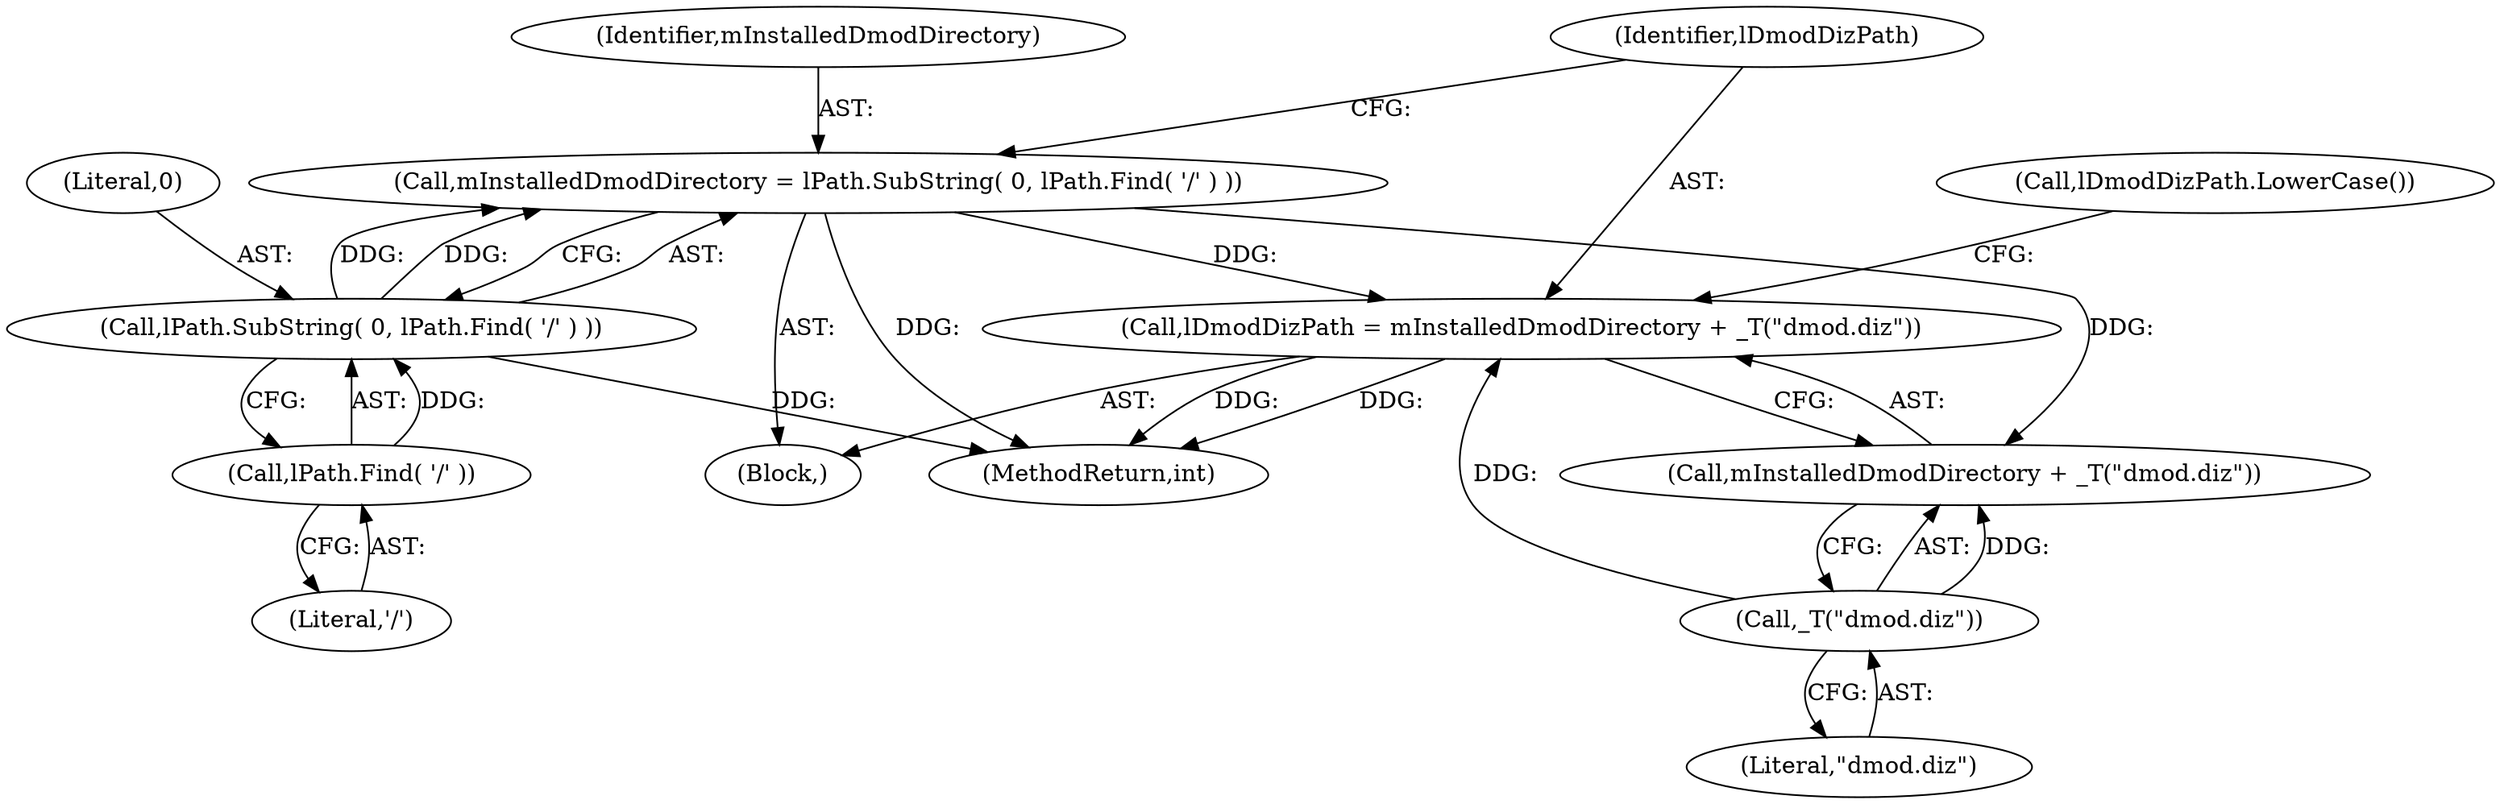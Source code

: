 digraph "1_savannah_40cc957f52e772f45125126439ba9333cf2d2998_0@integer" {
"1000411" [label="(Call,lDmodDizPath = mInstalledDmodDirectory + _T(\"dmod.diz\"))"];
"1000405" [label="(Call,mInstalledDmodDirectory = lPath.SubString( 0, lPath.Find( '/' ) ))"];
"1000407" [label="(Call,lPath.SubString( 0, lPath.Find( '/' ) ))"];
"1000409" [label="(Call,lPath.Find( '/' ))"];
"1000415" [label="(Call,_T(\"dmod.diz\"))"];
"1000407" [label="(Call,lPath.SubString( 0, lPath.Find( '/' ) ))"];
"1000406" [label="(Identifier,mInstalledDmodDirectory)"];
"1000404" [label="(Block,)"];
"1000405" [label="(Call,mInstalledDmodDirectory = lPath.SubString( 0, lPath.Find( '/' ) ))"];
"1000408" [label="(Literal,0)"];
"1000417" [label="(Call,lDmodDizPath.LowerCase())"];
"1000415" [label="(Call,_T(\"dmod.diz\"))"];
"1000413" [label="(Call,mInstalledDmodDirectory + _T(\"dmod.diz\"))"];
"1000443" [label="(MethodReturn,int)"];
"1000409" [label="(Call,lPath.Find( '/' ))"];
"1000411" [label="(Call,lDmodDizPath = mInstalledDmodDirectory + _T(\"dmod.diz\"))"];
"1000412" [label="(Identifier,lDmodDizPath)"];
"1000410" [label="(Literal,'/')"];
"1000416" [label="(Literal,\"dmod.diz\")"];
"1000411" -> "1000404"  [label="AST: "];
"1000411" -> "1000413"  [label="CFG: "];
"1000412" -> "1000411"  [label="AST: "];
"1000413" -> "1000411"  [label="AST: "];
"1000417" -> "1000411"  [label="CFG: "];
"1000411" -> "1000443"  [label="DDG: "];
"1000411" -> "1000443"  [label="DDG: "];
"1000405" -> "1000411"  [label="DDG: "];
"1000415" -> "1000411"  [label="DDG: "];
"1000405" -> "1000404"  [label="AST: "];
"1000405" -> "1000407"  [label="CFG: "];
"1000406" -> "1000405"  [label="AST: "];
"1000407" -> "1000405"  [label="AST: "];
"1000412" -> "1000405"  [label="CFG: "];
"1000405" -> "1000443"  [label="DDG: "];
"1000407" -> "1000405"  [label="DDG: "];
"1000407" -> "1000405"  [label="DDG: "];
"1000405" -> "1000413"  [label="DDG: "];
"1000407" -> "1000409"  [label="CFG: "];
"1000408" -> "1000407"  [label="AST: "];
"1000409" -> "1000407"  [label="AST: "];
"1000407" -> "1000443"  [label="DDG: "];
"1000409" -> "1000407"  [label="DDG: "];
"1000409" -> "1000410"  [label="CFG: "];
"1000410" -> "1000409"  [label="AST: "];
"1000415" -> "1000413"  [label="AST: "];
"1000415" -> "1000416"  [label="CFG: "];
"1000416" -> "1000415"  [label="AST: "];
"1000413" -> "1000415"  [label="CFG: "];
"1000415" -> "1000413"  [label="DDG: "];
}
